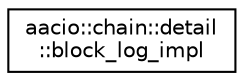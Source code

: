 digraph "Graphical Class Hierarchy"
{
  edge [fontname="Helvetica",fontsize="10",labelfontname="Helvetica",labelfontsize="10"];
  node [fontname="Helvetica",fontsize="10",shape=record];
  rankdir="LR";
  Node0 [label="aacio::chain::detail\l::block_log_impl",height=0.2,width=0.4,color="black", fillcolor="white", style="filled",URL="$classaacio_1_1chain_1_1detail_1_1block__log__impl.html"];
}
